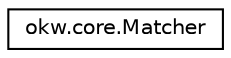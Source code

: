 digraph "Grafische Darstellung der Klassenhierarchie"
{
 // INTERACTIVE_SVG=YES
  edge [fontname="Helvetica",fontsize="10",labelfontname="Helvetica",labelfontsize="10"];
  node [fontname="Helvetica",fontsize="10",shape=record];
  rankdir="LR";
  Node0 [label="okw.core.Matcher",height=0.2,width=0.4,color="black", fillcolor="white", style="filled",URL="$classokw_1_1core_1_1_matcher.html"];
}
